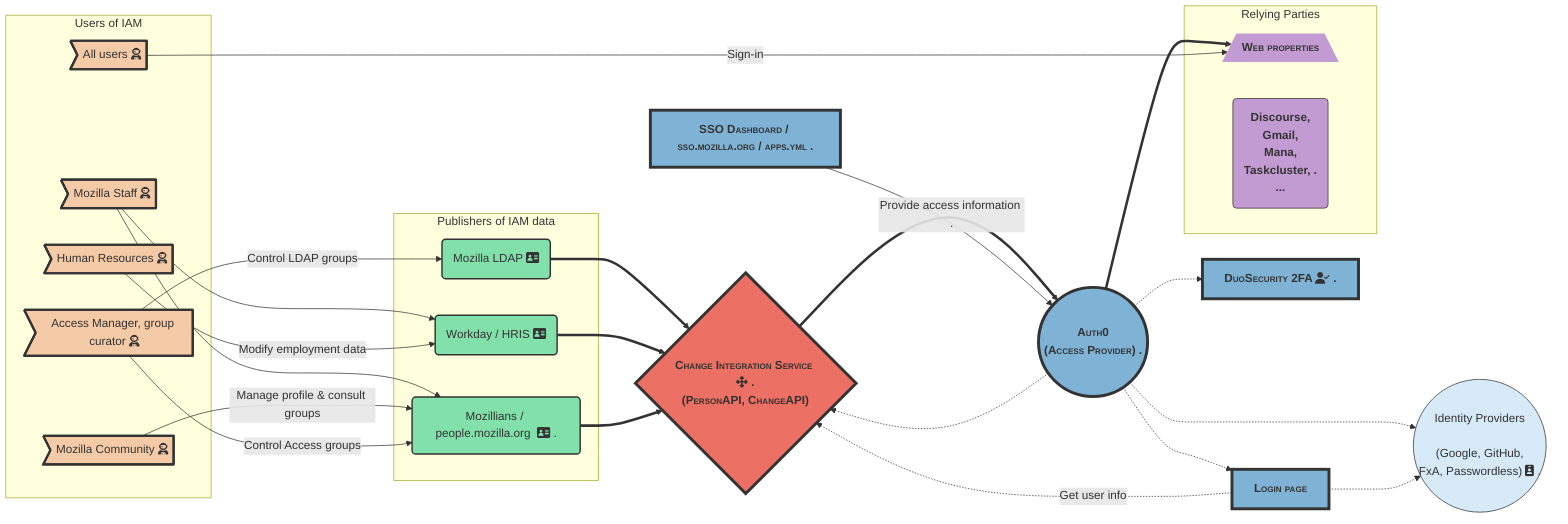 graph LR
classDef classUser fill:#f5cba7,stroke:#333,stroke-width:3px;
classDef classPublisher fill:#82e0aa,stroke:#333,stroke-width:2px;
classDef classMain fill: #7fb3d5 ,stroke:#333,stroke-width:4px,font-weight:900, font-variant: small-caps;
classDef classMain2 fill:  #ec7063  ,stroke:#333,stroke-width:4px,font-weight:900, font-variant: small-caps;
classDef classMain2L fill:  #d6eaf8   ,stroke:#333
classDef classRP fill:  #c39bd3 ,stroke:#333,stroke-width:0px,font-weight:900,font-variant: small-caps;
classDef classRPW fill: #c39bd3 ,stroke:#333,font-weight:900

subgraph "Users of IAM"
uAll>Mozilla Community fa:fa-user-astronaut]
uStaff>Mozilla Staff fa:fa-user-astronaut]
uAccess>Access Manager, group curator fa:fa-user-astronaut]
uHR>Human Resources fa:fa-user-astronaut]
uAny>All users fa:fa-user-astronaut]
class uAll,uStaff,uAccess,uHR,uAny classUser;
end

subgraph "Publishers of IAM data"
pDinoPark(Mozillians / people.mozilla.org  fa:fa-address-card .)
pHRIS(Workday / HRIS fa:fa-address-card)
pLDAP(Mozilla LDAP fa:fa-address-card)
class pDinoPark,pHRIS,pLDAP classPublisher;
end



AP(("Auth0<br>(Access Provider)" .))
SSODash[SSO Dashboard / sso.mozilla.org / apps.yml .]
Duo[DuoSecurity 2FA fa:fa-user-check .]
IDP(("Identity Providers<br><br>(Google, GitHub,<br>FxA, Passwordless) fa:fa-id-badge ."))
NLX[Login page]
class AP,Duo,NLX,SSODash classMain;
class IDP classMain2L;


subgraph "Relying Parties"
RP[/Web properties\]
RPW(Discourse,<br>Gmail,<br>Mana,<br>Taskcluster,  .<br>...)
class RPW classRPW;
class RP classRP;
end

CIS{"Change Integration Service fa:fa-arrows-alt .<br>(PersonAPI, ChangeAPI)"}
class CIS classMain2;


uStaff --> pDinoPark
uStaff --> pHRIS
uAll -->|Manage profile & consult groups| pDinoPark
uAccess -->|Control Access groups| pDinoPark
uAccess -->|Control LDAP groups| pLDAP
uHR-->|Modify employment data| pHRIS

pLDAP==>CIS
pHRIS==>CIS
pDinoPark==>CIS
AP-.->CIS

CIS==>AP
AP-.->Duo
AP-.->IDP
AP-.->NLX
NLX-.->IDP
NLX-.->|Get user info| CIS

AP==>RP

SSODash-->|Provide access information .| AP
uAny-->|Sign-in| RP
